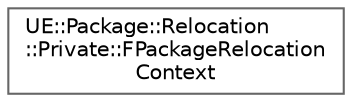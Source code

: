 digraph "Graphical Class Hierarchy"
{
 // INTERACTIVE_SVG=YES
 // LATEX_PDF_SIZE
  bgcolor="transparent";
  edge [fontname=Helvetica,fontsize=10,labelfontname=Helvetica,labelfontsize=10];
  node [fontname=Helvetica,fontsize=10,shape=box,height=0.2,width=0.4];
  rankdir="LR";
  Node0 [id="Node000000",label="UE::Package::Relocation\l::Private::FPackageRelocation\lContext",height=0.2,width=0.4,color="grey40", fillcolor="white", style="filled",URL="$d4/d8c/structUE_1_1Package_1_1Relocation_1_1Private_1_1FPackageRelocationContext.html",tooltip="A struct that contains the most used arguments for the relocations functions."];
}
